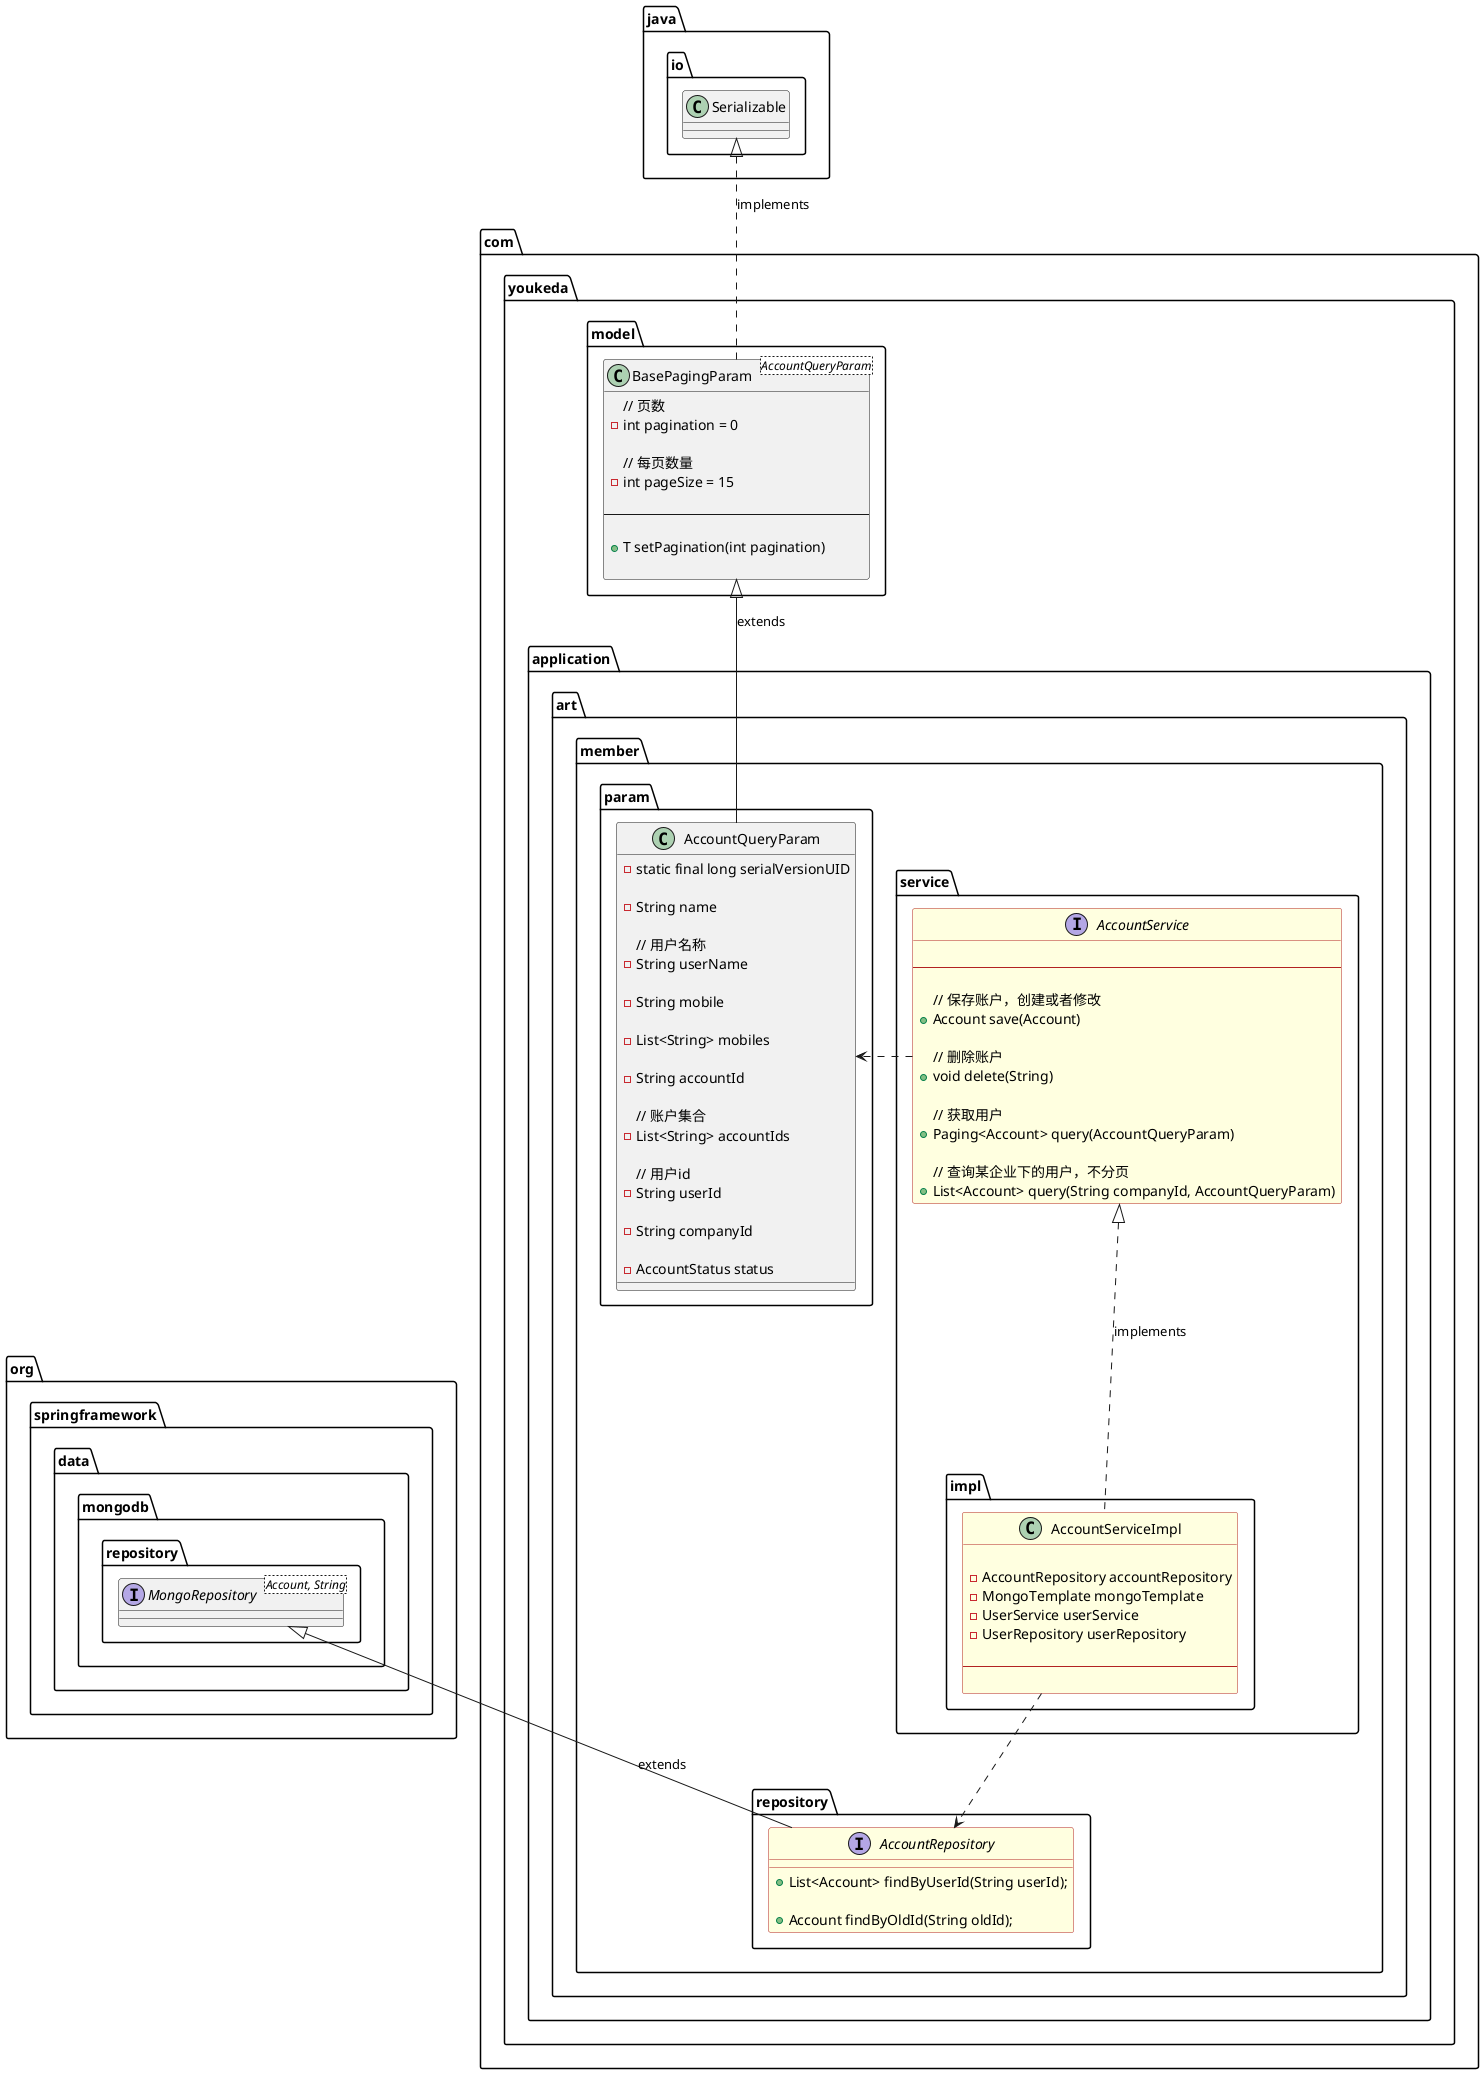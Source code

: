 @startuml

interface com.youkeda.application.art.member.service.AccountService #LightYellow##FireBrick {

----

// 保存账户，创建或者修改
+ Account save(Account)

// 删除账户
+ void delete(String)

// 获取用户
+ Paging<Account> query(AccountQueryParam)

// 查询某企业下的用户，不分页
+ List<Account> query(String companyId, AccountQueryParam)
}

class com.youkeda.application.art.member.service.impl.AccountServiceImpl #LightYellow##FireBrick {

- AccountRepository accountRepository
- MongoTemplate mongoTemplate
- UserService userService
- UserRepository userRepository

----

}

interface com.youkeda.application.art.member.repository.AccountRepository #LightYellow##FireBrick {
+ List<Account> findByUserId(String userId);

+ Account findByOldId(String oldId);
}

interface org.springframework.data.mongodb.repository.MongoRepository <Account, String> {
}

class com.youkeda.application.art.member.param.AccountQueryParam {
- static final long serialVersionUID

- String name

// 用户名称
- String userName

- String mobile

- List<String> mobiles

- String accountId

// 账户集合
- List<String> accountIds

// 用户id
- String userId

- String companyId

- AccountStatus status
}

class com.youkeda.model.BasePagingParam <AccountQueryParam> {
// 页数
- int pagination = 0

// 每页数量
- int pageSize = 15

----

+ T setPagination(int pagination)

}

com.youkeda.model.BasePagingParam .up.|> java.io.Serializable : implements

com.youkeda.application.art.member.service.AccountService <|.. com.youkeda.application.art.member.service.impl.AccountServiceImpl : implements
com.youkeda.application.art.member.service.AccountService .right.> com.youkeda.application.art.member.param.AccountQueryParam
com.youkeda.application.art.member.service.impl.AccountServiceImpl ..> com.youkeda.application.art.member.repository.AccountRepository

com.youkeda.application.art.member.repository.AccountRepository -up-|> org.springframework.data.mongodb.repository.MongoRepository : extends

com.youkeda.application.art.member.param.AccountQueryParam -up-|> com.youkeda.model.BasePagingParam : extends

@enduml